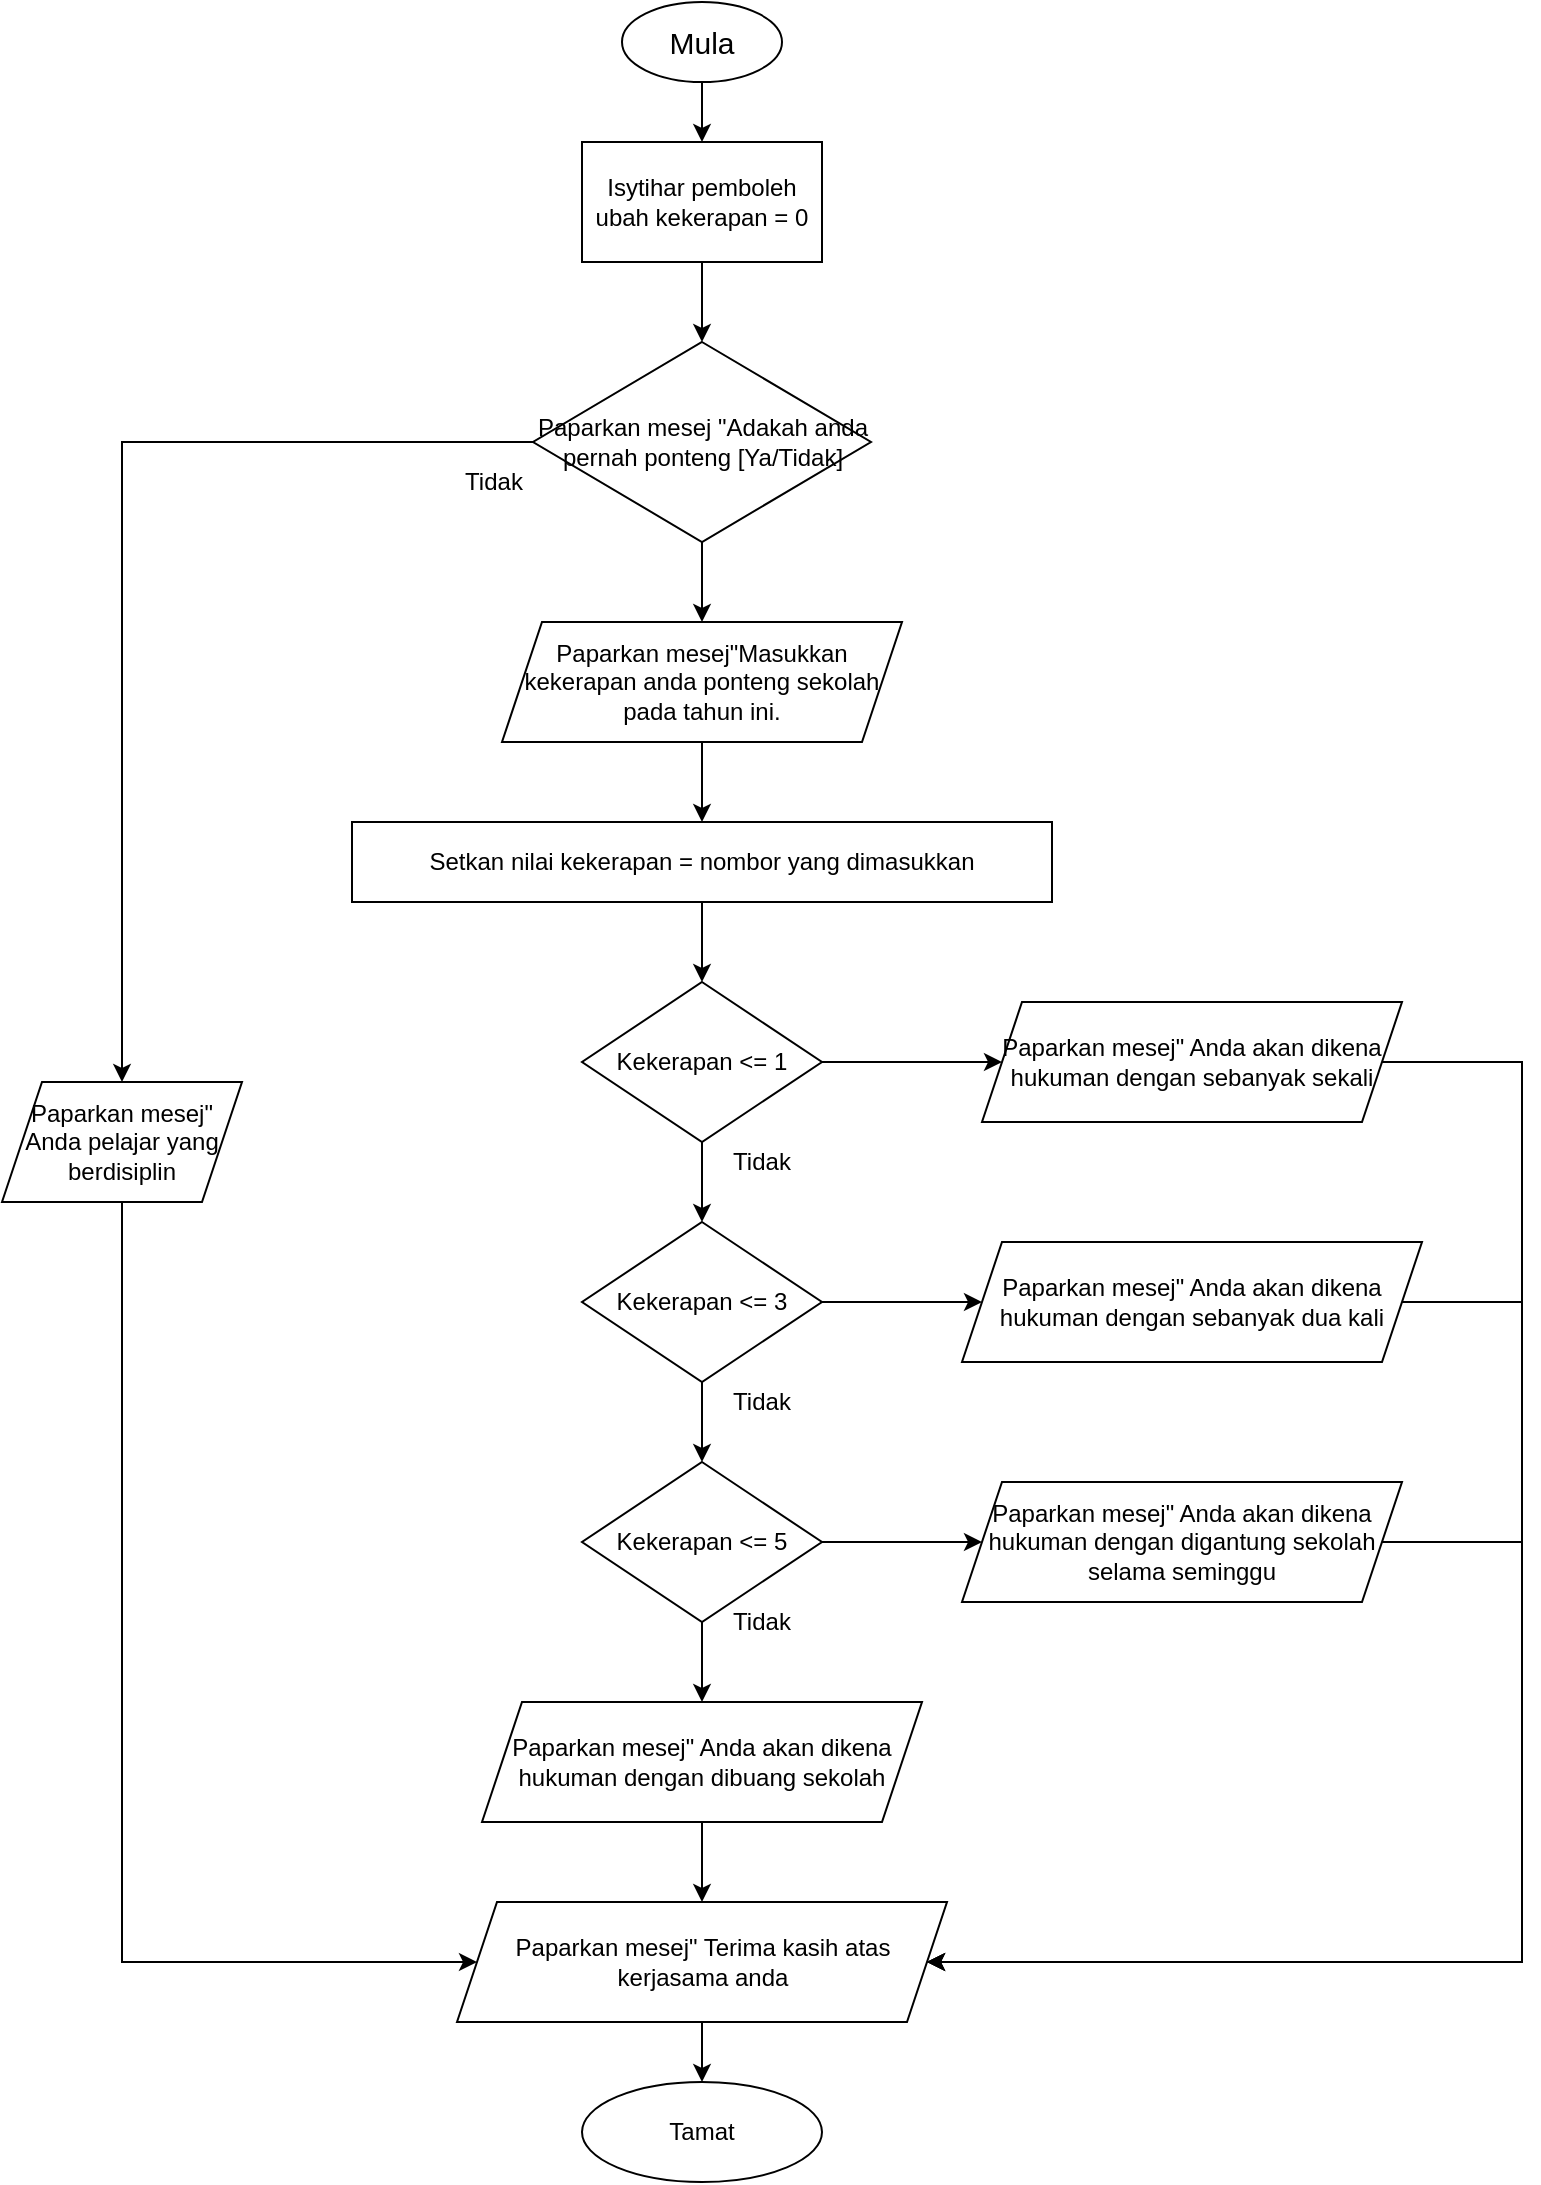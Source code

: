 <mxfile version="13.8.8" type="github">
  <diagram id="C5RBs43oDa-KdzZeNtuy" name="Page-1">
    <mxGraphModel dx="1038" dy="617" grid="1" gridSize="10" guides="1" tooltips="1" connect="1" arrows="1" fold="1" page="1" pageScale="1" pageWidth="827" pageHeight="1169" math="0" shadow="0">
      <root>
        <mxCell id="WIyWlLk6GJQsqaUBKTNV-0" />
        <mxCell id="WIyWlLk6GJQsqaUBKTNV-1" parent="WIyWlLk6GJQsqaUBKTNV-0" />
        <mxCell id="9-ojFHlfxs9_xBeONFOD-5" value="" style="edgeStyle=orthogonalEdgeStyle;rounded=0;orthogonalLoop=1;jettySize=auto;html=1;" parent="WIyWlLk6GJQsqaUBKTNV-1" source="9-ojFHlfxs9_xBeONFOD-0" target="9-ojFHlfxs9_xBeONFOD-4" edge="1">
          <mxGeometry relative="1" as="geometry" />
        </mxCell>
        <mxCell id="9-ojFHlfxs9_xBeONFOD-0" value="&lt;font style=&quot;font-size: 15px&quot;&gt;Mula&lt;/font&gt;" style="ellipse;whiteSpace=wrap;html=1;" parent="WIyWlLk6GJQsqaUBKTNV-1" vertex="1">
          <mxGeometry x="330" y="40" width="80" height="40" as="geometry" />
        </mxCell>
        <mxCell id="9-ojFHlfxs9_xBeONFOD-39" style="edgeStyle=orthogonalEdgeStyle;rounded=0;orthogonalLoop=1;jettySize=auto;html=1;exitX=0.5;exitY=1;exitDx=0;exitDy=0;entryX=0.5;entryY=0;entryDx=0;entryDy=0;" parent="WIyWlLk6GJQsqaUBKTNV-1" source="9-ojFHlfxs9_xBeONFOD-4" target="9-ojFHlfxs9_xBeONFOD-35" edge="1">
          <mxGeometry relative="1" as="geometry" />
        </mxCell>
        <mxCell id="9-ojFHlfxs9_xBeONFOD-4" value="Isytihar pemboleh ubah kekerapan = 0" style="whiteSpace=wrap;html=1;" parent="WIyWlLk6GJQsqaUBKTNV-1" vertex="1">
          <mxGeometry x="310" y="110" width="120" height="60" as="geometry" />
        </mxCell>
        <mxCell id="9-ojFHlfxs9_xBeONFOD-54" style="edgeStyle=orthogonalEdgeStyle;rounded=0;orthogonalLoop=1;jettySize=auto;html=1;exitX=0.5;exitY=1;exitDx=0;exitDy=0;entryX=0.5;entryY=0;entryDx=0;entryDy=0;" parent="WIyWlLk6GJQsqaUBKTNV-1" source="9-ojFHlfxs9_xBeONFOD-8" target="9-ojFHlfxs9_xBeONFOD-13" edge="1">
          <mxGeometry relative="1" as="geometry" />
        </mxCell>
        <mxCell id="9-ojFHlfxs9_xBeONFOD-8" value="Paparkan mesej&quot;Masukkan kekerapan anda ponteng sekolah pada tahun ini." style="shape=parallelogram;perimeter=parallelogramPerimeter;whiteSpace=wrap;html=1;fixedSize=1;" parent="WIyWlLk6GJQsqaUBKTNV-1" vertex="1">
          <mxGeometry x="270" y="350" width="200" height="60" as="geometry" />
        </mxCell>
        <mxCell id="9-ojFHlfxs9_xBeONFOD-17" value="" style="edgeStyle=orthogonalEdgeStyle;rounded=0;orthogonalLoop=1;jettySize=auto;html=1;" parent="WIyWlLk6GJQsqaUBKTNV-1" source="9-ojFHlfxs9_xBeONFOD-13" target="9-ojFHlfxs9_xBeONFOD-16" edge="1">
          <mxGeometry relative="1" as="geometry" />
        </mxCell>
        <mxCell id="9-ojFHlfxs9_xBeONFOD-13" value="Setkan nilai kekerapan = nombor yang dimasukkan" style="whiteSpace=wrap;html=1;" parent="WIyWlLk6GJQsqaUBKTNV-1" vertex="1">
          <mxGeometry x="195" y="450" width="350" height="40" as="geometry" />
        </mxCell>
        <mxCell id="9-ojFHlfxs9_xBeONFOD-15" style="edgeStyle=orthogonalEdgeStyle;rounded=0;orthogonalLoop=1;jettySize=auto;html=1;exitX=0.5;exitY=1;exitDx=0;exitDy=0;" parent="WIyWlLk6GJQsqaUBKTNV-1" source="9-ojFHlfxs9_xBeONFOD-13" target="9-ojFHlfxs9_xBeONFOD-13" edge="1">
          <mxGeometry relative="1" as="geometry" />
        </mxCell>
        <mxCell id="9-ojFHlfxs9_xBeONFOD-21" value="" style="edgeStyle=orthogonalEdgeStyle;rounded=0;orthogonalLoop=1;jettySize=auto;html=1;" parent="WIyWlLk6GJQsqaUBKTNV-1" source="9-ojFHlfxs9_xBeONFOD-16" target="9-ojFHlfxs9_xBeONFOD-20" edge="1">
          <mxGeometry relative="1" as="geometry" />
        </mxCell>
        <mxCell id="9-ojFHlfxs9_xBeONFOD-56" style="edgeStyle=orthogonalEdgeStyle;rounded=0;orthogonalLoop=1;jettySize=auto;html=1;exitX=1;exitY=0.5;exitDx=0;exitDy=0;entryX=0;entryY=0.5;entryDx=0;entryDy=0;" parent="WIyWlLk6GJQsqaUBKTNV-1" source="9-ojFHlfxs9_xBeONFOD-16" target="9-ojFHlfxs9_xBeONFOD-55" edge="1">
          <mxGeometry relative="1" as="geometry" />
        </mxCell>
        <mxCell id="9-ojFHlfxs9_xBeONFOD-16" value="Kekerapan &amp;lt;= 1" style="rhombus;whiteSpace=wrap;html=1;" parent="WIyWlLk6GJQsqaUBKTNV-1" vertex="1">
          <mxGeometry x="310" y="530" width="120" height="80" as="geometry" />
        </mxCell>
        <mxCell id="9-ojFHlfxs9_xBeONFOD-41" style="edgeStyle=orthogonalEdgeStyle;rounded=0;orthogonalLoop=1;jettySize=auto;html=1;exitX=0.5;exitY=1;exitDx=0;exitDy=0;entryX=0.5;entryY=0;entryDx=0;entryDy=0;" parent="WIyWlLk6GJQsqaUBKTNV-1" source="9-ojFHlfxs9_xBeONFOD-20" target="9-ojFHlfxs9_xBeONFOD-24" edge="1">
          <mxGeometry relative="1" as="geometry" />
        </mxCell>
        <mxCell id="9-ojFHlfxs9_xBeONFOD-58" style="edgeStyle=orthogonalEdgeStyle;rounded=0;orthogonalLoop=1;jettySize=auto;html=1;exitX=1;exitY=0.5;exitDx=0;exitDy=0;entryX=0;entryY=0.5;entryDx=0;entryDy=0;" parent="WIyWlLk6GJQsqaUBKTNV-1" source="9-ojFHlfxs9_xBeONFOD-20" target="9-ojFHlfxs9_xBeONFOD-57" edge="1">
          <mxGeometry relative="1" as="geometry" />
        </mxCell>
        <mxCell id="9-ojFHlfxs9_xBeONFOD-20" value="Kekerapan &amp;lt;= 3" style="rhombus;whiteSpace=wrap;html=1;" parent="WIyWlLk6GJQsqaUBKTNV-1" vertex="1">
          <mxGeometry x="310" y="650" width="120" height="80" as="geometry" />
        </mxCell>
        <mxCell id="9-ojFHlfxs9_xBeONFOD-52" style="edgeStyle=orthogonalEdgeStyle;rounded=0;orthogonalLoop=1;jettySize=auto;html=1;exitX=0.5;exitY=1;exitDx=0;exitDy=0;entryX=0.5;entryY=0;entryDx=0;entryDy=0;" parent="WIyWlLk6GJQsqaUBKTNV-1" source="9-ojFHlfxs9_xBeONFOD-24" target="9-ojFHlfxs9_xBeONFOD-51" edge="1">
          <mxGeometry relative="1" as="geometry" />
        </mxCell>
        <mxCell id="9-ojFHlfxs9_xBeONFOD-60" style="edgeStyle=orthogonalEdgeStyle;rounded=0;orthogonalLoop=1;jettySize=auto;html=1;exitX=1;exitY=0.5;exitDx=0;exitDy=0;entryX=0;entryY=0.5;entryDx=0;entryDy=0;" parent="WIyWlLk6GJQsqaUBKTNV-1" source="9-ojFHlfxs9_xBeONFOD-24" target="9-ojFHlfxs9_xBeONFOD-59" edge="1">
          <mxGeometry relative="1" as="geometry" />
        </mxCell>
        <mxCell id="9-ojFHlfxs9_xBeONFOD-24" value="Kekerapan &amp;lt;= 5" style="rhombus;whiteSpace=wrap;html=1;" parent="WIyWlLk6GJQsqaUBKTNV-1" vertex="1">
          <mxGeometry x="310" y="770" width="120" height="80" as="geometry" />
        </mxCell>
        <mxCell id="9-ojFHlfxs9_xBeONFOD-37" style="edgeStyle=orthogonalEdgeStyle;rounded=0;orthogonalLoop=1;jettySize=auto;html=1;exitX=0.5;exitY=1;exitDx=0;exitDy=0;entryX=0.5;entryY=0;entryDx=0;entryDy=0;" parent="WIyWlLk6GJQsqaUBKTNV-1" source="9-ojFHlfxs9_xBeONFOD-35" target="9-ojFHlfxs9_xBeONFOD-8" edge="1">
          <mxGeometry relative="1" as="geometry" />
        </mxCell>
        <mxCell id="9-ojFHlfxs9_xBeONFOD-49" style="edgeStyle=orthogonalEdgeStyle;rounded=0;orthogonalLoop=1;jettySize=auto;html=1;exitX=0;exitY=0.5;exitDx=0;exitDy=0;entryX=0.5;entryY=0;entryDx=0;entryDy=0;" parent="WIyWlLk6GJQsqaUBKTNV-1" source="9-ojFHlfxs9_xBeONFOD-35" target="9-ojFHlfxs9_xBeONFOD-48" edge="1">
          <mxGeometry relative="1" as="geometry" />
        </mxCell>
        <mxCell id="9-ojFHlfxs9_xBeONFOD-35" value="Paparkan mesej &quot;Adakah anda pernah ponteng [Ya/Tidak]" style="rhombus;whiteSpace=wrap;html=1;" parent="WIyWlLk6GJQsqaUBKTNV-1" vertex="1">
          <mxGeometry x="285.5" y="210" width="169" height="100" as="geometry" />
        </mxCell>
        <mxCell id="9-ojFHlfxs9_xBeONFOD-70" style="edgeStyle=orthogonalEdgeStyle;rounded=0;orthogonalLoop=1;jettySize=auto;html=1;exitX=0.5;exitY=1;exitDx=0;exitDy=0;" parent="WIyWlLk6GJQsqaUBKTNV-1" source="9-ojFHlfxs9_xBeONFOD-45" target="9-ojFHlfxs9_xBeONFOD-69" edge="1">
          <mxGeometry relative="1" as="geometry" />
        </mxCell>
        <mxCell id="9-ojFHlfxs9_xBeONFOD-45" value="Paparkan mesej&quot; Terima kasih atas kerjasama anda" style="shape=parallelogram;perimeter=parallelogramPerimeter;whiteSpace=wrap;html=1;fixedSize=1;" parent="WIyWlLk6GJQsqaUBKTNV-1" vertex="1">
          <mxGeometry x="247.5" y="990" width="245" height="60" as="geometry" />
        </mxCell>
        <mxCell id="9-ojFHlfxs9_xBeONFOD-50" style="edgeStyle=orthogonalEdgeStyle;rounded=0;orthogonalLoop=1;jettySize=auto;html=1;exitX=0.5;exitY=1;exitDx=0;exitDy=0;entryX=0;entryY=0.5;entryDx=0;entryDy=0;" parent="WIyWlLk6GJQsqaUBKTNV-1" source="9-ojFHlfxs9_xBeONFOD-48" target="9-ojFHlfxs9_xBeONFOD-45" edge="1">
          <mxGeometry relative="1" as="geometry">
            <Array as="points">
              <mxPoint x="80" y="1020" />
            </Array>
          </mxGeometry>
        </mxCell>
        <mxCell id="9-ojFHlfxs9_xBeONFOD-48" value="Paparkan mesej&quot; Anda pelajar yang berdisiplin" style="shape=parallelogram;perimeter=parallelogramPerimeter;whiteSpace=wrap;html=1;fixedSize=1;" parent="WIyWlLk6GJQsqaUBKTNV-1" vertex="1">
          <mxGeometry x="20" y="580" width="120" height="60" as="geometry" />
        </mxCell>
        <mxCell id="9-ojFHlfxs9_xBeONFOD-53" style="edgeStyle=orthogonalEdgeStyle;rounded=0;orthogonalLoop=1;jettySize=auto;html=1;exitX=0.5;exitY=1;exitDx=0;exitDy=0;entryX=0.5;entryY=0;entryDx=0;entryDy=0;" parent="WIyWlLk6GJQsqaUBKTNV-1" source="9-ojFHlfxs9_xBeONFOD-51" target="9-ojFHlfxs9_xBeONFOD-45" edge="1">
          <mxGeometry relative="1" as="geometry" />
        </mxCell>
        <mxCell id="9-ojFHlfxs9_xBeONFOD-51" value="&lt;span&gt;Paparkan mesej&quot; Anda akan dikena hukuman dengan dibuang sekolah&lt;/span&gt;" style="shape=parallelogram;perimeter=parallelogramPerimeter;whiteSpace=wrap;html=1;fixedSize=1;" parent="WIyWlLk6GJQsqaUBKTNV-1" vertex="1">
          <mxGeometry x="260" y="890" width="220" height="60" as="geometry" />
        </mxCell>
        <mxCell id="9-ojFHlfxs9_xBeONFOD-66" style="edgeStyle=orthogonalEdgeStyle;rounded=0;orthogonalLoop=1;jettySize=auto;html=1;exitX=1;exitY=0.5;exitDx=0;exitDy=0;entryX=1;entryY=0.5;entryDx=0;entryDy=0;" parent="WIyWlLk6GJQsqaUBKTNV-1" source="9-ojFHlfxs9_xBeONFOD-55" target="9-ojFHlfxs9_xBeONFOD-45" edge="1">
          <mxGeometry relative="1" as="geometry">
            <Array as="points">
              <mxPoint x="780" y="570" />
              <mxPoint x="780" y="1020" />
            </Array>
          </mxGeometry>
        </mxCell>
        <mxCell id="9-ojFHlfxs9_xBeONFOD-55" value="&lt;span&gt;Paparkan mesej&quot; Anda akan dikena hukuman dengan sebanyak sekali&lt;/span&gt;" style="shape=parallelogram;perimeter=parallelogramPerimeter;whiteSpace=wrap;html=1;fixedSize=1;" parent="WIyWlLk6GJQsqaUBKTNV-1" vertex="1">
          <mxGeometry x="510" y="540" width="210" height="60" as="geometry" />
        </mxCell>
        <mxCell id="9-ojFHlfxs9_xBeONFOD-67" style="edgeStyle=orthogonalEdgeStyle;rounded=0;orthogonalLoop=1;jettySize=auto;html=1;exitX=1;exitY=0.5;exitDx=0;exitDy=0;entryX=1;entryY=0.5;entryDx=0;entryDy=0;" parent="WIyWlLk6GJQsqaUBKTNV-1" source="9-ojFHlfxs9_xBeONFOD-57" target="9-ojFHlfxs9_xBeONFOD-45" edge="1">
          <mxGeometry relative="1" as="geometry">
            <Array as="points">
              <mxPoint x="780" y="690" />
              <mxPoint x="780" y="1020" />
            </Array>
          </mxGeometry>
        </mxCell>
        <mxCell id="9-ojFHlfxs9_xBeONFOD-57" value="&lt;span&gt;Paparkan mesej&quot; Anda akan dikena hukuman dengan sebanyak dua kali&lt;/span&gt;" style="shape=parallelogram;perimeter=parallelogramPerimeter;whiteSpace=wrap;html=1;fixedSize=1;" parent="WIyWlLk6GJQsqaUBKTNV-1" vertex="1">
          <mxGeometry x="500" y="660" width="230" height="60" as="geometry" />
        </mxCell>
        <mxCell id="9-ojFHlfxs9_xBeONFOD-68" style="edgeStyle=orthogonalEdgeStyle;rounded=0;orthogonalLoop=1;jettySize=auto;html=1;exitX=1;exitY=0.5;exitDx=0;exitDy=0;entryX=1;entryY=0.5;entryDx=0;entryDy=0;" parent="WIyWlLk6GJQsqaUBKTNV-1" source="9-ojFHlfxs9_xBeONFOD-59" target="9-ojFHlfxs9_xBeONFOD-45" edge="1">
          <mxGeometry relative="1" as="geometry">
            <Array as="points">
              <mxPoint x="780" y="810" />
              <mxPoint x="780" y="1020" />
            </Array>
          </mxGeometry>
        </mxCell>
        <mxCell id="9-ojFHlfxs9_xBeONFOD-59" value="&lt;span&gt;Paparkan mesej&quot; Anda akan dikena hukuman dengan digantung sekolah selama seminggu&lt;/span&gt;" style="shape=parallelogram;perimeter=parallelogramPerimeter;whiteSpace=wrap;html=1;fixedSize=1;" parent="WIyWlLk6GJQsqaUBKTNV-1" vertex="1">
          <mxGeometry x="500" y="780" width="220" height="60" as="geometry" />
        </mxCell>
        <mxCell id="9-ojFHlfxs9_xBeONFOD-69" value="Tamat" style="ellipse;whiteSpace=wrap;html=1;" parent="WIyWlLk6GJQsqaUBKTNV-1" vertex="1">
          <mxGeometry x="310" y="1080" width="120" height="50" as="geometry" />
        </mxCell>
        <mxCell id="qgnOQnmtVB_LNoMWFFD5-0" value="Tidak" style="text;html=1;strokeColor=none;fillColor=none;align=center;verticalAlign=middle;whiteSpace=wrap;rounded=0;" vertex="1" parent="WIyWlLk6GJQsqaUBKTNV-1">
          <mxGeometry x="380" y="610" width="40" height="20" as="geometry" />
        </mxCell>
        <mxCell id="qgnOQnmtVB_LNoMWFFD5-2" value="Tidak" style="text;html=1;strokeColor=none;fillColor=none;align=center;verticalAlign=middle;whiteSpace=wrap;rounded=0;" vertex="1" parent="WIyWlLk6GJQsqaUBKTNV-1">
          <mxGeometry x="380" y="730" width="40" height="20" as="geometry" />
        </mxCell>
        <mxCell id="qgnOQnmtVB_LNoMWFFD5-3" value="Tidak" style="text;html=1;strokeColor=none;fillColor=none;align=center;verticalAlign=middle;whiteSpace=wrap;rounded=0;" vertex="1" parent="WIyWlLk6GJQsqaUBKTNV-1">
          <mxGeometry x="380" y="840" width="40" height="20" as="geometry" />
        </mxCell>
        <mxCell id="qgnOQnmtVB_LNoMWFFD5-4" value="Tidak" style="text;html=1;strokeColor=none;fillColor=none;align=center;verticalAlign=middle;whiteSpace=wrap;rounded=0;" vertex="1" parent="WIyWlLk6GJQsqaUBKTNV-1">
          <mxGeometry x="245.5" y="270" width="40" height="20" as="geometry" />
        </mxCell>
      </root>
    </mxGraphModel>
  </diagram>
</mxfile>
